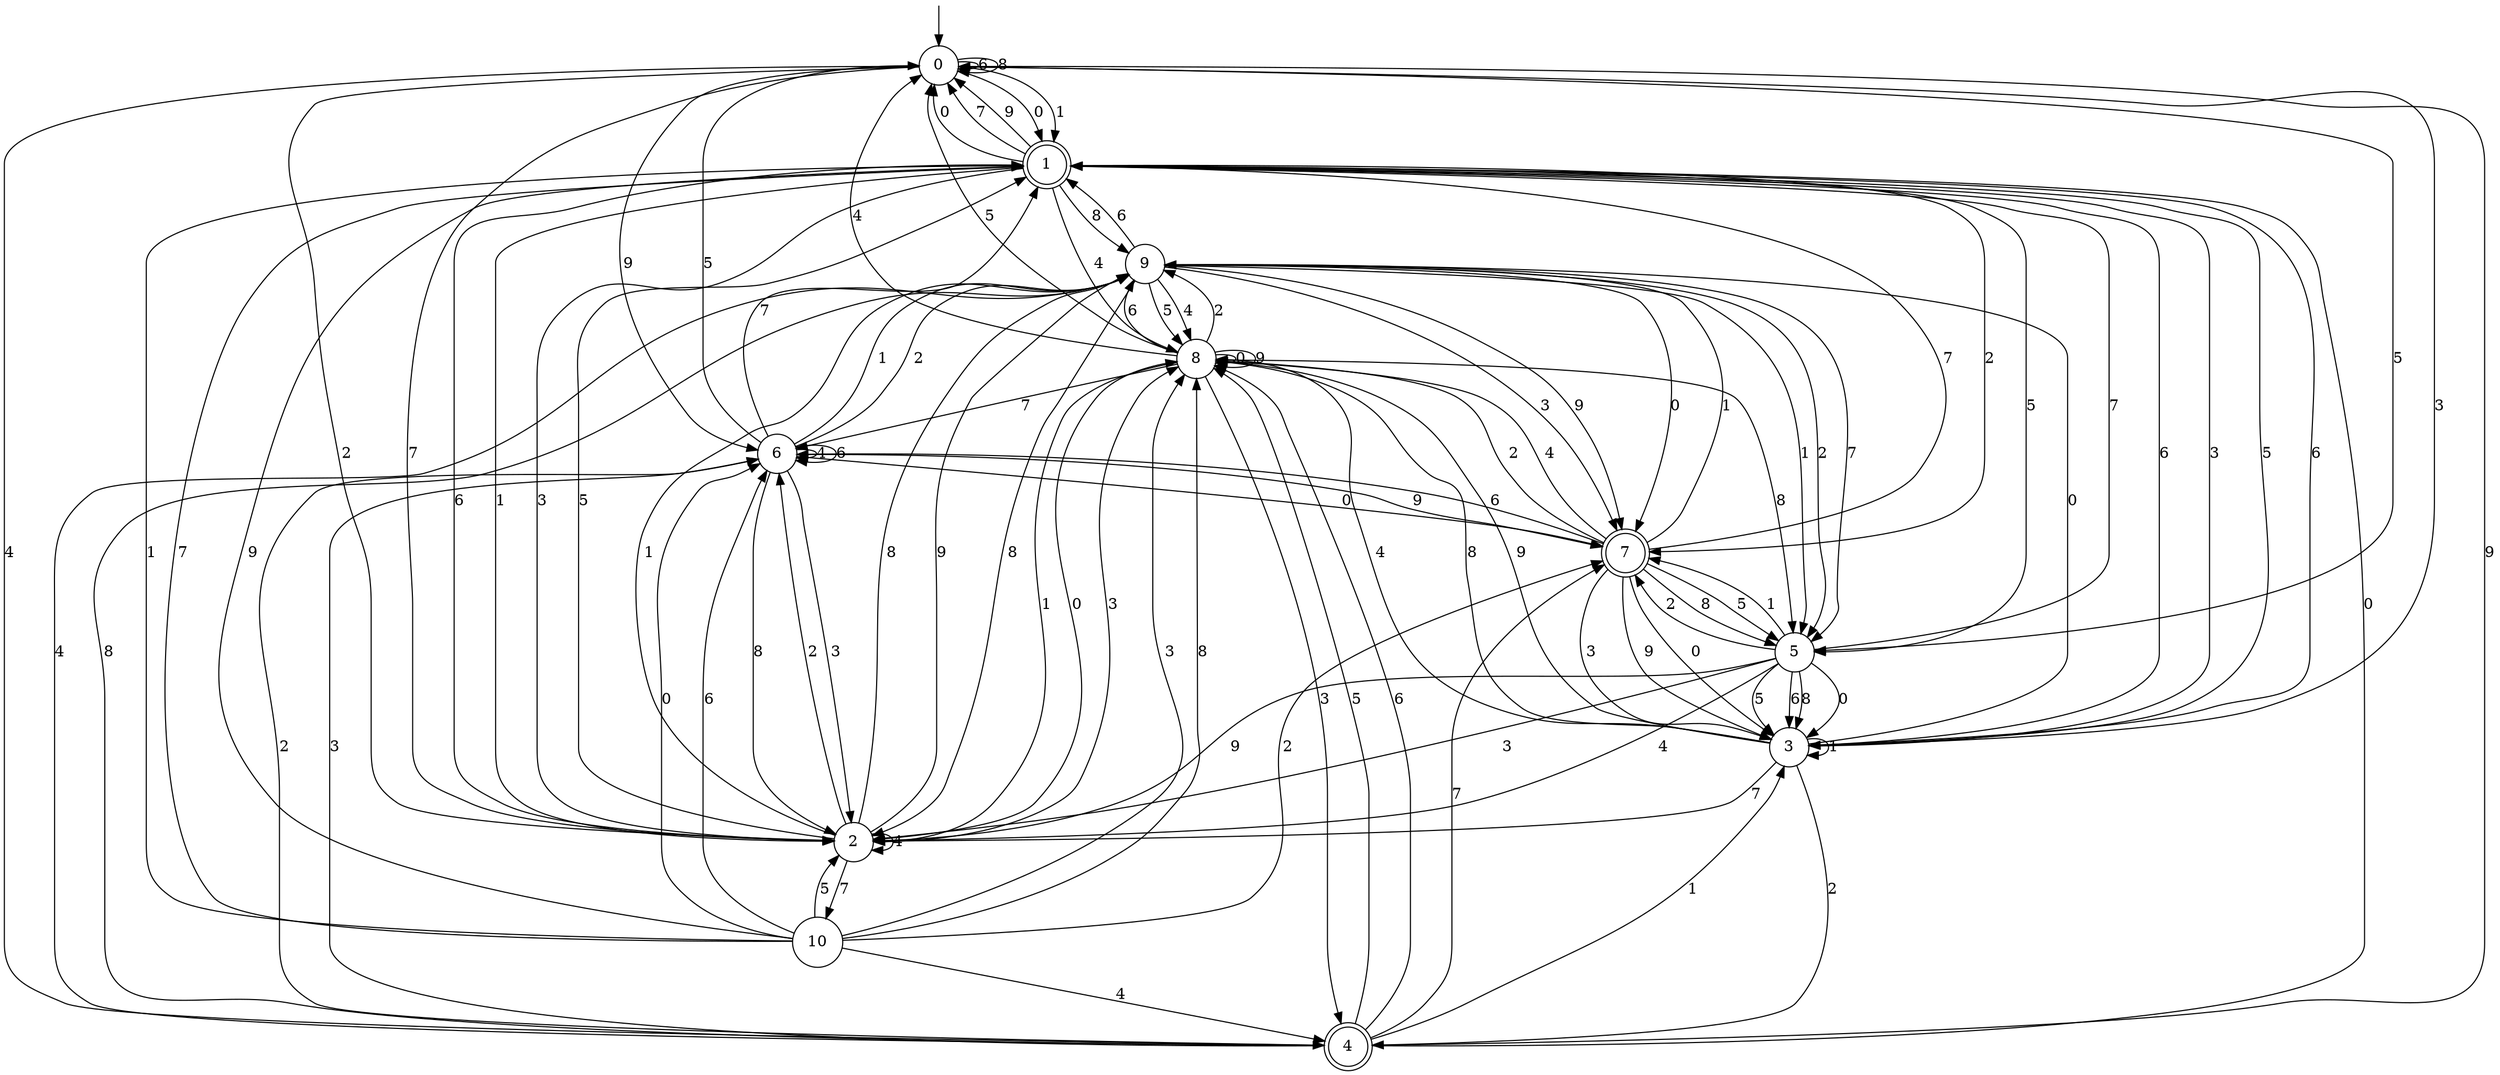 digraph g {

	s0 [shape="circle" label="0"];
	s1 [shape="doublecircle" label="1"];
	s2 [shape="circle" label="2"];
	s3 [shape="circle" label="3"];
	s4 [shape="doublecircle" label="4"];
	s5 [shape="circle" label="5"];
	s6 [shape="circle" label="6"];
	s7 [shape="doublecircle" label="7"];
	s8 [shape="circle" label="8"];
	s9 [shape="circle" label="9"];
	s10 [shape="circle" label="10"];
	s0 -> s1 [label="0"];
	s0 -> s1 [label="1"];
	s0 -> s2 [label="2"];
	s0 -> s3 [label="3"];
	s0 -> s4 [label="4"];
	s0 -> s5 [label="5"];
	s0 -> s0 [label="6"];
	s0 -> s2 [label="7"];
	s0 -> s0 [label="8"];
	s0 -> s6 [label="9"];
	s1 -> s0 [label="0"];
	s1 -> s2 [label="1"];
	s1 -> s7 [label="2"];
	s1 -> s2 [label="3"];
	s1 -> s8 [label="4"];
	s1 -> s5 [label="5"];
	s1 -> s3 [label="6"];
	s1 -> s0 [label="7"];
	s1 -> s9 [label="8"];
	s1 -> s0 [label="9"];
	s2 -> s8 [label="0"];
	s2 -> s9 [label="1"];
	s2 -> s6 [label="2"];
	s2 -> s8 [label="3"];
	s2 -> s2 [label="4"];
	s2 -> s1 [label="5"];
	s2 -> s1 [label="6"];
	s2 -> s10 [label="7"];
	s2 -> s9 [label="8"];
	s2 -> s9 [label="9"];
	s3 -> s9 [label="0"];
	s3 -> s3 [label="1"];
	s3 -> s4 [label="2"];
	s3 -> s1 [label="3"];
	s3 -> s8 [label="4"];
	s3 -> s1 [label="5"];
	s3 -> s1 [label="6"];
	s3 -> s2 [label="7"];
	s3 -> s8 [label="8"];
	s3 -> s8 [label="9"];
	s4 -> s1 [label="0"];
	s4 -> s3 [label="1"];
	s4 -> s6 [label="2"];
	s4 -> s6 [label="3"];
	s4 -> s9 [label="4"];
	s4 -> s8 [label="5"];
	s4 -> s8 [label="6"];
	s4 -> s7 [label="7"];
	s4 -> s9 [label="8"];
	s4 -> s0 [label="9"];
	s5 -> s3 [label="0"];
	s5 -> s7 [label="1"];
	s5 -> s7 [label="2"];
	s5 -> s2 [label="3"];
	s5 -> s2 [label="4"];
	s5 -> s3 [label="5"];
	s5 -> s3 [label="6"];
	s5 -> s1 [label="7"];
	s5 -> s3 [label="8"];
	s5 -> s2 [label="9"];
	s6 -> s7 [label="0"];
	s6 -> s9 [label="1"];
	s6 -> s9 [label="2"];
	s6 -> s2 [label="3"];
	s6 -> s6 [label="4"];
	s6 -> s0 [label="5"];
	s6 -> s6 [label="6"];
	s6 -> s1 [label="7"];
	s6 -> s2 [label="8"];
	s6 -> s7 [label="9"];
	s7 -> s3 [label="0"];
	s7 -> s9 [label="1"];
	s7 -> s8 [label="2"];
	s7 -> s3 [label="3"];
	s7 -> s8 [label="4"];
	s7 -> s5 [label="5"];
	s7 -> s6 [label="6"];
	s7 -> s1 [label="7"];
	s7 -> s5 [label="8"];
	s7 -> s3 [label="9"];
	s8 -> s8 [label="0"];
	s8 -> s2 [label="1"];
	s8 -> s9 [label="2"];
	s8 -> s4 [label="3"];
	s8 -> s0 [label="4"];
	s8 -> s0 [label="5"];
	s8 -> s9 [label="6"];
	s8 -> s6 [label="7"];
	s8 -> s5 [label="8"];
	s8 -> s8 [label="9"];
	s9 -> s7 [label="0"];
	s9 -> s5 [label="1"];
	s9 -> s5 [label="2"];
	s9 -> s7 [label="3"];
	s9 -> s8 [label="4"];
	s9 -> s8 [label="5"];
	s9 -> s1 [label="6"];
	s9 -> s5 [label="7"];
	s9 -> s2 [label="8"];
	s9 -> s7 [label="9"];
	s10 -> s6 [label="0"];
	s10 -> s1 [label="1"];
	s10 -> s7 [label="2"];
	s10 -> s8 [label="3"];
	s10 -> s4 [label="4"];
	s10 -> s2 [label="5"];
	s10 -> s6 [label="6"];
	s10 -> s1 [label="7"];
	s10 -> s8 [label="8"];
	s10 -> s1 [label="9"];

__start0 [label="" shape="none" width="0" height="0"];
__start0 -> s0;

}
